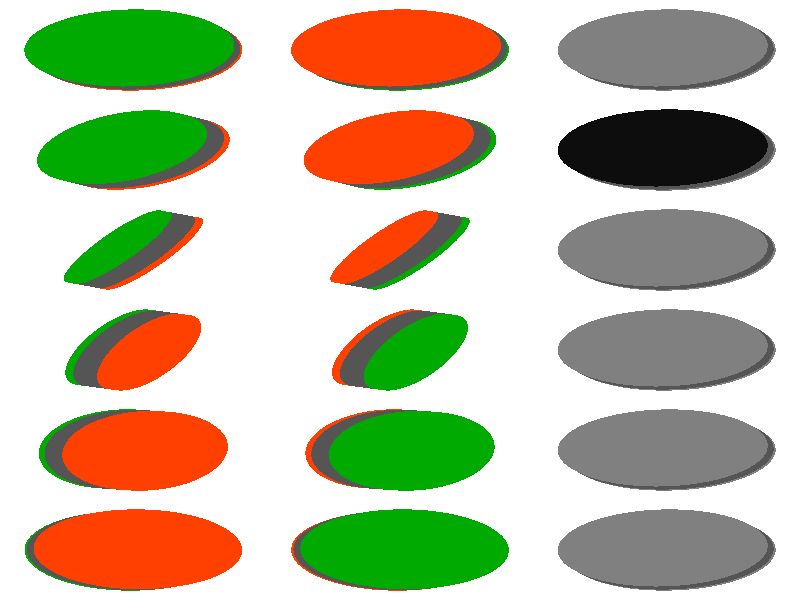 /*
    Copyright 2005 by Immanuel Halupczok
    Based on mrAlle.pov and reversi.inc which, at that time, were
      Copyright 2005 by Mark Weyer
    Maintenance modifications 2011 by the cuyo developers

    This program is free software; you can redistribute it and/or modify
    it under the terms of the GNU General Public License as published by
    the Free Software Foundation; either version 2 of the License, or
    (at your option) any later version.

    This program is distributed in the hope that it will be useful,
    but WITHOUT ANY WARRANTY; without even the implied warranty of
    MERCHANTABILITY or FITNESS FOR A PARTICULAR PURPOSE.  See the
    GNU General Public License for more details.

    You should have received a copy of the GNU General Public License
    along with this program; if not, write to the Free Software
    Foundation, Inc., 59 Temple Place, Suite 330, Boston, MA  02111-1307  USA
*/

#declare Animationsschritte = 6;



light_source {<-1,1,-1>*10000 2/3}
light_source {<0,-2,-1>*10000 1/2}
light_source {<1,0,-2>*10000 1/2}

background {rgb 1}

#declare Eins=<1,1,1>;

#declare AnzahlFarben = 3;

#declare Farbe = array[AnzahlFarben + 1]
  {<1,1/4,0>, <0,2/3,0>, Eins*1/2, Eins*1/20};

#declare WirdzuFarbe = array[AnzahlFarben] {1, 0, 2};

#declare SteinDicke = 1/6;

#macro Stein(Oben,Unten)
  object {
    cylinder {
      <0, 0, -SteinDicke> <0, 0, SteinDicke> 0.8
    }
    pigment {
      gradient z
      colour_map {
        [0 rgb Farbe[Unten]]
        [1/5 rgb Farbe[Unten]]
        [1/5 rgb 1/3*Eins]
        [4/5 rgb 1/3*Eins]
        [4/5 rgb Farbe[Oben]]
        [1 rgb Farbe[Oben]]
      }
      scale 2
      translate -z
      scale (SteinDicke+0.000001)
    }
    finish {
      specular 1/3
      ambient 1/3
    }
  }
#end



camera {
  orthographic
  location -10*z
  direction z
  right 2*AnzahlFarben*x
  up 2*Animationsschritte*y
}

#local I=0;
#while (I<AnzahlFarben)
  #local J=0;
  #while (J<Animationsschritte)
    object {
      #declare farbe=WirdzuFarbe[I];
      #local dreh=J;
      #if (I = 2)
        #local dreh = 0;
	#if (J = 1)
	  #declare farbe=3;
	#end
      #end     
      Stein(I,farbe)
      rotate 180/Animationsschritte*dreh*x
      rotate 60*z
      rotate <20, 10, 10>
      translate (2*I+1-AnzahlFarben)*x
      translate (Animationsschritte-1-2*J)*y
    }
    #local J=J+1;
  #end
  #local I=I+1;
#end

